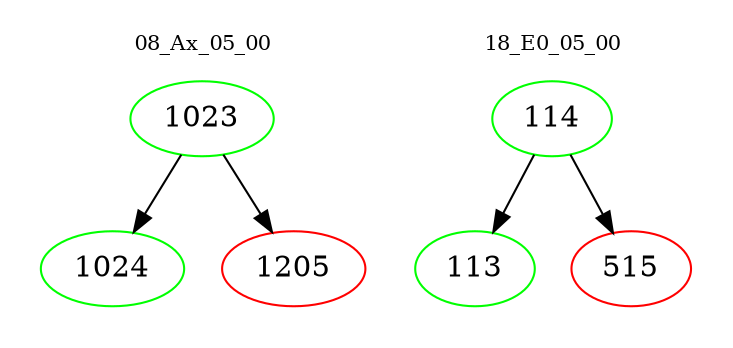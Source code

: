 digraph{
subgraph cluster_0 {
color = white
label = "08_Ax_05_00";
fontsize=10;
T0_1023 [label="1023", color="green"]
T0_1023 -> T0_1024 [color="black"]
T0_1024 [label="1024", color="green"]
T0_1023 -> T0_1205 [color="black"]
T0_1205 [label="1205", color="red"]
}
subgraph cluster_1 {
color = white
label = "18_E0_05_00";
fontsize=10;
T1_114 [label="114", color="green"]
T1_114 -> T1_113 [color="black"]
T1_113 [label="113", color="green"]
T1_114 -> T1_515 [color="black"]
T1_515 [label="515", color="red"]
}
}

